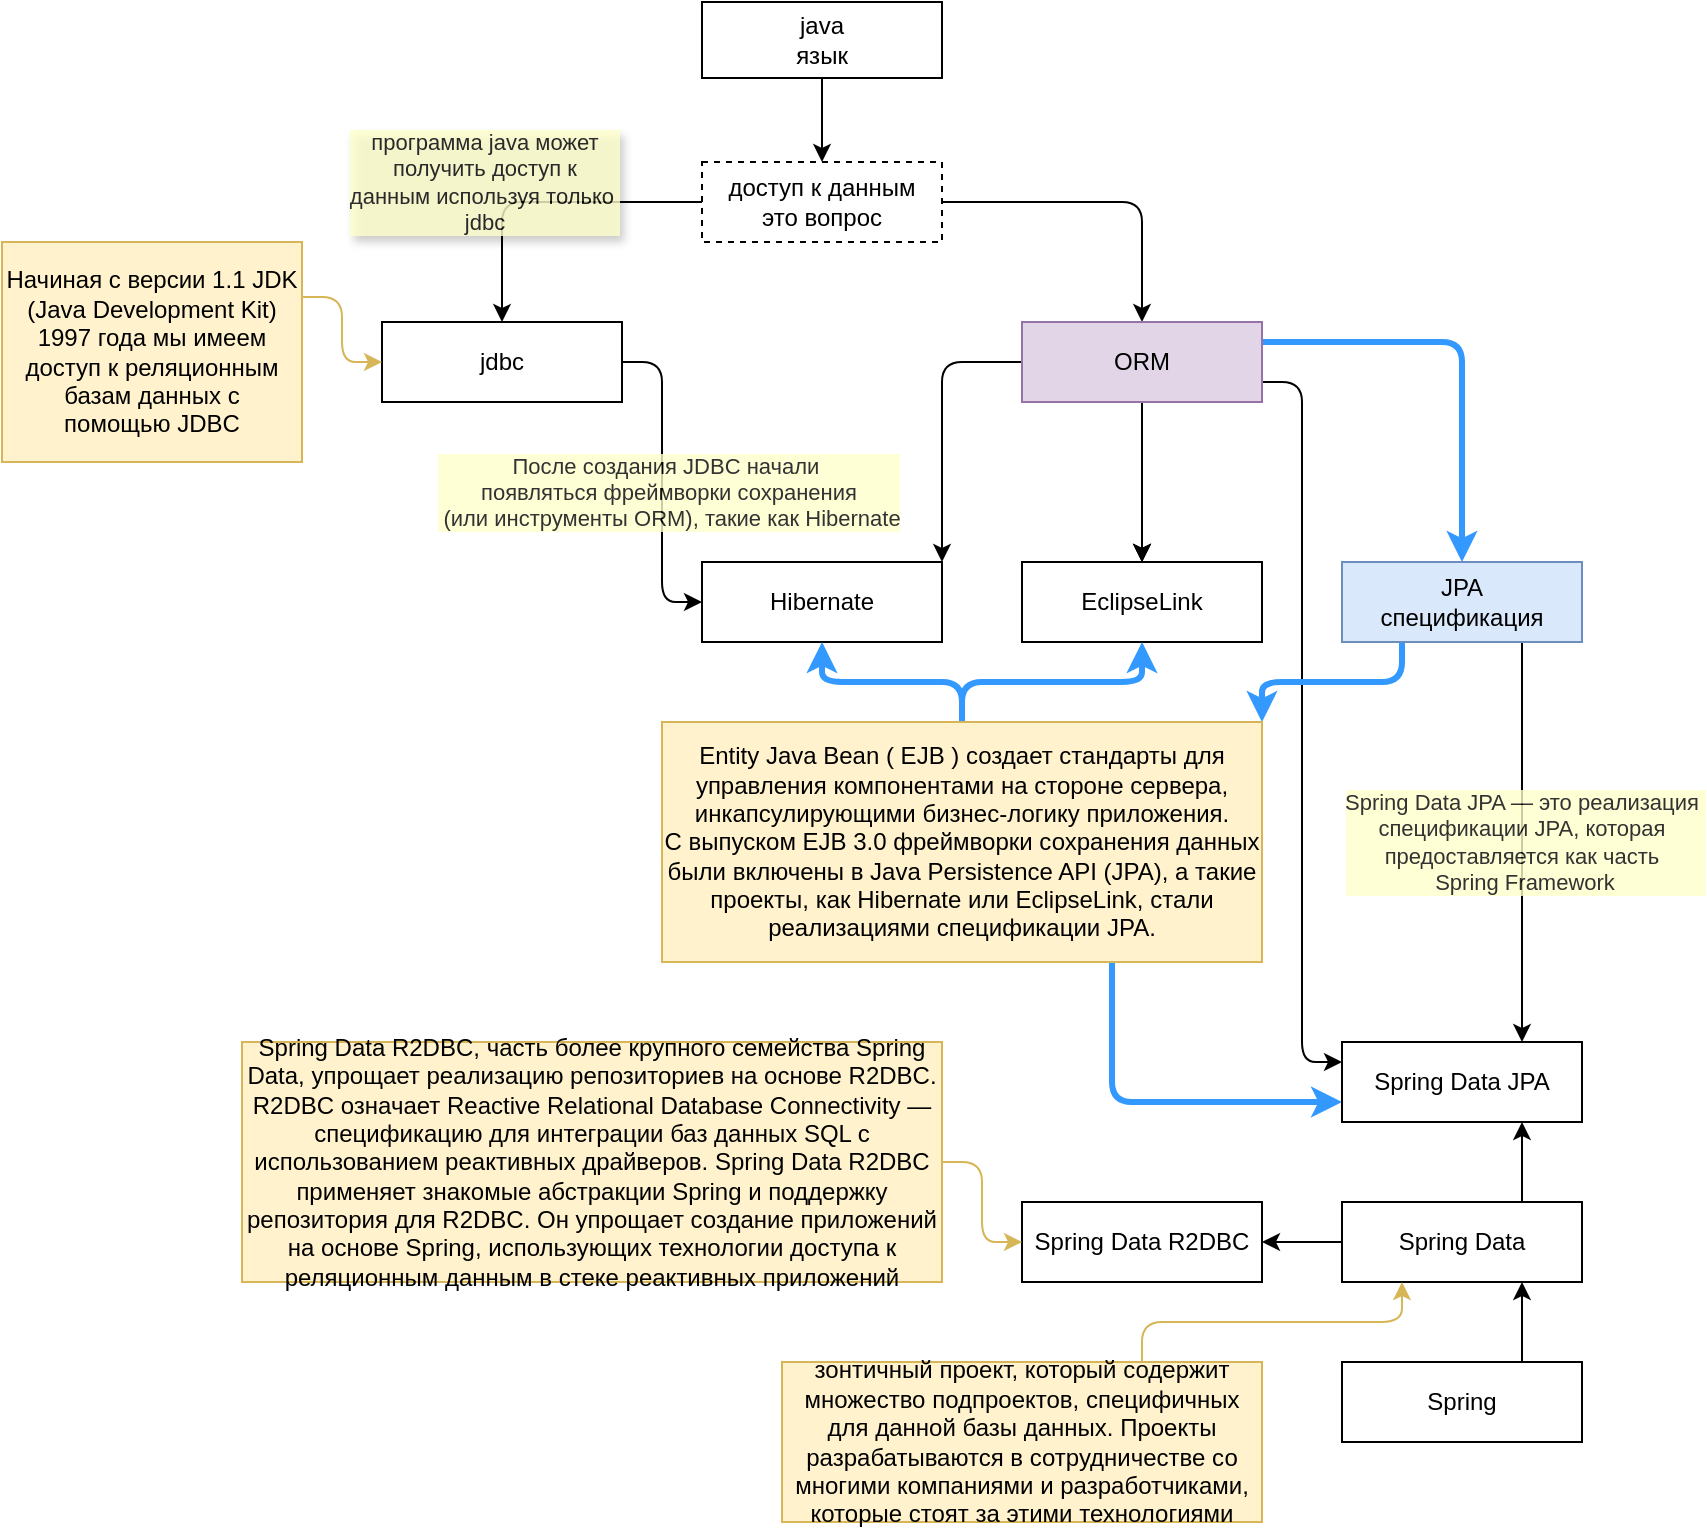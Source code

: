 <mxfile>
    <diagram id="G2yRbLmWqcp8tXKO7TOL" name="Page-1">
        <mxGraphModel dx="1240" dy="1211" grid="1" gridSize="10" guides="1" tooltips="1" connect="1" arrows="1" fold="1" page="1" pageScale="1" pageWidth="1169" pageHeight="1654" math="0" shadow="0">
            <root>
                <mxCell id="0"/>
                <mxCell id="1" parent="0"/>
                <mxCell id="4" value="" style="edgeStyle=none;html=1;" edge="1" parent="1" source="2" target="3">
                    <mxGeometry relative="1" as="geometry"/>
                </mxCell>
                <mxCell id="2" value="java&lt;div&gt;язык&lt;/div&gt;" style="rounded=0;whiteSpace=wrap;html=1;" vertex="1" parent="1">
                    <mxGeometry x="560" y="40" width="120" height="38" as="geometry"/>
                </mxCell>
                <mxCell id="6" value="" style="edgeStyle=orthogonalEdgeStyle;html=1;entryX=0.5;entryY=0;entryDx=0;entryDy=0;" edge="1" parent="1" source="3" target="5">
                    <mxGeometry relative="1" as="geometry"/>
                </mxCell>
                <mxCell id="17" value="программа java может&lt;div&gt;получить доступ к&lt;/div&gt;&lt;div&gt;данным используя только&amp;nbsp;&lt;/div&gt;&lt;div&gt;jdbc&lt;/div&gt;" style="edgeLabel;html=1;align=center;verticalAlign=middle;resizable=0;points=[];fontFamily=Helvetica;fontSize=11;fontColor=default;labelBackgroundColor=#FFFFCC;textShadow=1;textOpacity=80;" vertex="1" connectable="0" parent="6">
                    <mxGeometry x="-0.054" relative="1" as="geometry">
                        <mxPoint x="-34" y="-10" as="offset"/>
                    </mxGeometry>
                </mxCell>
                <mxCell id="8" value="" style="edgeStyle=orthogonalEdgeStyle;html=1;" edge="1" parent="1" source="3" target="7">
                    <mxGeometry relative="1" as="geometry"/>
                </mxCell>
                <mxCell id="3" value="доступ к данным&lt;div&gt;это вопрос&lt;/div&gt;" style="whiteSpace=wrap;html=1;rounded=0;dashed=1;" vertex="1" parent="1">
                    <mxGeometry x="560" y="120" width="120" height="40" as="geometry"/>
                </mxCell>
                <mxCell id="38" style="edgeStyle=orthogonalEdgeStyle;shape=connector;rounded=1;html=1;exitX=1;exitY=0.5;exitDx=0;exitDy=0;entryX=0;entryY=0.5;entryDx=0;entryDy=0;strokeColor=default;align=center;verticalAlign=middle;fontFamily=Helvetica;fontSize=11;fontColor=default;labelBackgroundColor=default;endArrow=classic;" edge="1" parent="1" source="5" target="40">
                    <mxGeometry relative="1" as="geometry"/>
                </mxCell>
                <mxCell id="39" value="После создания JDBC начали&amp;nbsp;&lt;div&gt;появляться фреймворки сохранения&lt;/div&gt;&lt;div&gt;&amp;nbsp;(или инструменты ORM), такие как&amp;nbsp;Hibernate&lt;/div&gt;" style="edgeLabel;html=1;align=center;verticalAlign=middle;resizable=0;points=[];rounded=0;fillColor=none;gradientColor=none;fontFamily=Helvetica;fontSize=11;fontColor=default;textOpacity=80;labelBackgroundColor=#FFFFCC;" vertex="1" connectable="0" parent="38">
                    <mxGeometry x="0.064" y="3" relative="1" as="geometry">
                        <mxPoint as="offset"/>
                    </mxGeometry>
                </mxCell>
                <mxCell id="5" value="jdbc" style="whiteSpace=wrap;html=1;rounded=0;" vertex="1" parent="1">
                    <mxGeometry x="400" y="200" width="120" height="40" as="geometry"/>
                </mxCell>
                <mxCell id="41" value="" style="edgeStyle=orthogonalEdgeStyle;shape=connector;rounded=1;html=1;strokeColor=default;align=center;verticalAlign=middle;fontFamily=Helvetica;fontSize=11;fontColor=default;labelBackgroundColor=default;endArrow=classic;entryX=1;entryY=0;entryDx=0;entryDy=0;" edge="1" parent="1" source="7" target="40">
                    <mxGeometry relative="1" as="geometry"/>
                </mxCell>
                <mxCell id="46" value="" style="edgeStyle=orthogonalEdgeStyle;shape=connector;rounded=1;html=1;strokeColor=#3399FF;align=center;verticalAlign=middle;fontFamily=Helvetica;fontSize=11;fontColor=default;labelBackgroundColor=default;endArrow=classic;exitX=1;exitY=0.25;exitDx=0;exitDy=0;fillColor=#dae8fc;strokeWidth=3;" edge="1" parent="1" source="7" target="45">
                    <mxGeometry relative="1" as="geometry"/>
                </mxCell>
                <mxCell id="48" value="" style="edgeStyle=orthogonalEdgeStyle;shape=connector;rounded=1;html=1;strokeColor=default;align=center;verticalAlign=middle;fontFamily=Helvetica;fontSize=11;fontColor=default;labelBackgroundColor=default;endArrow=classic;" edge="1" parent="1" source="7" target="47">
                    <mxGeometry relative="1" as="geometry"/>
                </mxCell>
                <mxCell id="54" value="" style="edgeStyle=orthogonalEdgeStyle;shape=connector;rounded=1;html=1;strokeColor=default;align=center;verticalAlign=middle;fontFamily=Helvetica;fontSize=11;fontColor=default;labelBackgroundColor=default;endArrow=classic;" edge="1" parent="1" source="7" target="47">
                    <mxGeometry relative="1" as="geometry"/>
                </mxCell>
                <mxCell id="56" value="" style="edgeStyle=orthogonalEdgeStyle;shape=connector;rounded=1;html=1;strokeColor=default;align=center;verticalAlign=middle;fontFamily=Helvetica;fontSize=11;fontColor=default;labelBackgroundColor=default;endArrow=classic;" edge="1" parent="1" source="7" target="47">
                    <mxGeometry relative="1" as="geometry"/>
                </mxCell>
                <mxCell id="58" style="edgeStyle=orthogonalEdgeStyle;shape=connector;rounded=1;html=1;exitX=1;exitY=0.75;exitDx=0;exitDy=0;strokeColor=default;align=center;verticalAlign=middle;fontFamily=Helvetica;fontSize=11;fontColor=default;labelBackgroundColor=default;endArrow=classic;entryX=0;entryY=0.25;entryDx=0;entryDy=0;" edge="1" parent="1" source="7" target="57">
                    <mxGeometry relative="1" as="geometry">
                        <Array as="points">
                            <mxPoint x="860" y="230"/>
                            <mxPoint x="860" y="570"/>
                        </Array>
                    </mxGeometry>
                </mxCell>
                <mxCell id="7" value="ORM" style="whiteSpace=wrap;html=1;rounded=0;fillColor=#e1d5e7;strokeColor=#9673a6;" vertex="1" parent="1">
                    <mxGeometry x="720" y="200" width="120" height="40" as="geometry"/>
                </mxCell>
                <mxCell id="37" style="edgeStyle=orthogonalEdgeStyle;shape=connector;rounded=1;html=1;exitX=1;exitY=0.25;exitDx=0;exitDy=0;entryX=0;entryY=0.5;entryDx=0;entryDy=0;strokeColor=#d6b656;align=center;verticalAlign=middle;fontFamily=Helvetica;fontSize=11;fontColor=default;labelBackgroundColor=default;endArrow=classic;fillColor=#fff2cc;" edge="1" parent="1" source="26" target="5">
                    <mxGeometry relative="1" as="geometry"/>
                </mxCell>
                <mxCell id="26" value="Начиная с версии 1.1 JDK (Java Development Kit) 1997 года мы имеем доступ к реляционным базам данных с помощью JDBC" style="text;html=1;align=center;verticalAlign=middle;whiteSpace=wrap;rounded=0;fillColor=#fff2cc;strokeColor=#d6b656;" vertex="1" parent="1">
                    <mxGeometry x="210" y="160" width="150" height="110" as="geometry"/>
                </mxCell>
                <mxCell id="40" value="Hibernate" style="whiteSpace=wrap;html=1;rounded=0;strokeColor=default;align=center;verticalAlign=middle;fillColor=default;" vertex="1" parent="1">
                    <mxGeometry x="560" y="320" width="120" height="40" as="geometry"/>
                </mxCell>
                <mxCell id="51" style="edgeStyle=orthogonalEdgeStyle;shape=connector;rounded=1;html=1;exitX=0.25;exitY=1;exitDx=0;exitDy=0;entryX=1;entryY=0;entryDx=0;entryDy=0;strokeColor=#3399FF;align=center;verticalAlign=middle;fontFamily=Helvetica;fontSize=11;fontColor=default;labelBackgroundColor=default;endArrow=classic;fillColor=#dae8fc;strokeWidth=3;" edge="1" parent="1" source="45" target="50">
                    <mxGeometry relative="1" as="geometry"/>
                </mxCell>
                <mxCell id="63" style="edgeStyle=orthogonalEdgeStyle;shape=connector;rounded=1;html=1;exitX=0.75;exitY=1;exitDx=0;exitDy=0;strokeColor=default;align=center;verticalAlign=middle;fontFamily=Helvetica;fontSize=11;fontColor=default;labelBackgroundColor=default;endArrow=classic;entryX=0.75;entryY=0;entryDx=0;entryDy=0;" edge="1" parent="1" source="45" target="57">
                    <mxGeometry relative="1" as="geometry"/>
                </mxCell>
                <mxCell id="64" value="Spring Data JPA — это реализация&amp;nbsp;&lt;div&gt;спецификации JPA, которая&amp;nbsp;&lt;/div&gt;&lt;div&gt;предоставляется как часть&amp;nbsp;&lt;/div&gt;&lt;div&gt;Spring Framework&lt;/div&gt;" style="edgeLabel;html=1;align=center;verticalAlign=middle;resizable=0;points=[];rounded=0;fillColor=none;gradientColor=none;fontFamily=Helvetica;fontSize=11;fontColor=default;textOpacity=80;labelBackgroundColor=#FFFFCC;" vertex="1" connectable="0" parent="63">
                    <mxGeometry x="-0.004" y="1" relative="1" as="geometry">
                        <mxPoint as="offset"/>
                    </mxGeometry>
                </mxCell>
                <mxCell id="45" value="JPA&lt;div&gt;спецификация&lt;/div&gt;" style="whiteSpace=wrap;html=1;rounded=0;fillColor=#dae8fc;strokeColor=#6c8ebf;" vertex="1" parent="1">
                    <mxGeometry x="880" y="320" width="120" height="40" as="geometry"/>
                </mxCell>
                <mxCell id="47" value="&lt;span style=&quot;color: rgb(0, 0, 0);&quot;&gt;EclipseLink&lt;/span&gt;" style="whiteSpace=wrap;html=1;rounded=0;" vertex="1" parent="1">
                    <mxGeometry x="720" y="320" width="120" height="40" as="geometry"/>
                </mxCell>
                <mxCell id="52" style="edgeStyle=orthogonalEdgeStyle;shape=connector;rounded=1;html=1;exitX=0.5;exitY=0;exitDx=0;exitDy=0;entryX=0.5;entryY=1;entryDx=0;entryDy=0;strokeColor=#3399FF;align=center;verticalAlign=middle;fontFamily=Helvetica;fontSize=11;fontColor=default;labelBackgroundColor=default;endArrow=classic;strokeWidth=3;fillColor=#dae8fc;" edge="1" parent="1" source="50" target="40">
                    <mxGeometry relative="1" as="geometry"/>
                </mxCell>
                <mxCell id="53" style="edgeStyle=orthogonalEdgeStyle;shape=connector;rounded=1;html=1;exitX=0.5;exitY=0;exitDx=0;exitDy=0;entryX=0.5;entryY=1;entryDx=0;entryDy=0;strokeColor=#3399FF;align=center;verticalAlign=middle;fontFamily=Helvetica;fontSize=11;fontColor=default;labelBackgroundColor=default;endArrow=classic;strokeWidth=3;fillColor=#dae8fc;" edge="1" parent="1" source="50" target="47">
                    <mxGeometry relative="1" as="geometry"/>
                </mxCell>
                <mxCell id="62" style="edgeStyle=orthogonalEdgeStyle;shape=connector;rounded=1;html=1;exitX=0.75;exitY=1;exitDx=0;exitDy=0;entryX=0;entryY=0.75;entryDx=0;entryDy=0;strokeColor=#3399FF;align=center;verticalAlign=middle;fontFamily=Helvetica;fontSize=11;fontColor=default;labelBackgroundColor=default;endArrow=classic;strokeWidth=3;fillColor=#dae8fc;" edge="1" parent="1" source="50" target="57">
                    <mxGeometry relative="1" as="geometry"/>
                </mxCell>
                <mxCell id="50" value="Entity Java Bean (&amp;nbsp;EJB&amp;nbsp;) создает стандарты для управления компонентами на стороне сервера, инкапсулирующими бизнес-логику приложения.&lt;br&gt;С выпуском EJB 3.0 фреймворки сохранения данных были включены в Java Persistence API (JPA), а такие проекты, как Hibernate или&amp;nbsp;EclipseLink,&amp;nbsp;стали реализациями спецификации JPA." style="text;html=1;align=center;verticalAlign=middle;whiteSpace=wrap;rounded=0;fillColor=#fff2cc;strokeColor=#d6b656;" vertex="1" parent="1">
                    <mxGeometry x="540" y="400" width="300" height="120" as="geometry"/>
                </mxCell>
                <mxCell id="57" value="Spring Data JPA" style="whiteSpace=wrap;html=1;rounded=0;" vertex="1" parent="1">
                    <mxGeometry x="880" y="560" width="120" height="40" as="geometry"/>
                </mxCell>
                <mxCell id="66" style="edgeStyle=orthogonalEdgeStyle;shape=connector;rounded=1;html=1;exitX=0.75;exitY=0;exitDx=0;exitDy=0;entryX=0.75;entryY=1;entryDx=0;entryDy=0;strokeColor=default;align=center;verticalAlign=middle;fontFamily=Helvetica;fontSize=11;fontColor=default;labelBackgroundColor=default;endArrow=classic;" edge="1" parent="1" source="65" target="57">
                    <mxGeometry relative="1" as="geometry"/>
                </mxCell>
                <mxCell id="70" style="edgeStyle=orthogonalEdgeStyle;shape=connector;rounded=1;html=1;exitX=0;exitY=0.5;exitDx=0;exitDy=0;entryX=1;entryY=0.5;entryDx=0;entryDy=0;strokeColor=default;align=center;verticalAlign=middle;fontFamily=Helvetica;fontSize=11;fontColor=default;labelBackgroundColor=default;endArrow=classic;" edge="1" parent="1" source="65" target="69">
                    <mxGeometry relative="1" as="geometry"/>
                </mxCell>
                <mxCell id="65" value="Spring Data" style="whiteSpace=wrap;html=1;rounded=0;" vertex="1" parent="1">
                    <mxGeometry x="880" y="640" width="120" height="40" as="geometry"/>
                </mxCell>
                <mxCell id="68" style="edgeStyle=orthogonalEdgeStyle;shape=connector;rounded=1;html=1;exitX=0.75;exitY=0;exitDx=0;exitDy=0;entryX=0.75;entryY=1;entryDx=0;entryDy=0;strokeColor=default;align=center;verticalAlign=middle;fontFamily=Helvetica;fontSize=11;fontColor=default;labelBackgroundColor=default;endArrow=classic;" edge="1" parent="1" source="67" target="65">
                    <mxGeometry relative="1" as="geometry"/>
                </mxCell>
                <mxCell id="67" value="Spring" style="whiteSpace=wrap;html=1;rounded=0;" vertex="1" parent="1">
                    <mxGeometry x="880" y="720" width="120" height="40" as="geometry"/>
                </mxCell>
                <mxCell id="69" value="Spring Data R2DBC" style="whiteSpace=wrap;html=1;rounded=0;" vertex="1" parent="1">
                    <mxGeometry x="720" y="640" width="120" height="40" as="geometry"/>
                </mxCell>
                <mxCell id="73" style="edgeStyle=orthogonalEdgeStyle;shape=connector;rounded=1;html=1;exitX=0.75;exitY=0;exitDx=0;exitDy=0;entryX=0.25;entryY=1;entryDx=0;entryDy=0;strokeColor=#d6b656;align=center;verticalAlign=middle;fontFamily=Helvetica;fontSize=11;fontColor=default;labelBackgroundColor=default;endArrow=classic;fillColor=#fff2cc;" edge="1" parent="1" source="71" target="65">
                    <mxGeometry relative="1" as="geometry"/>
                </mxCell>
                <mxCell id="71" value="зонтичный проект, который содержит множество подпроектов, специфичных для данной базы данных. Проекты разрабатываются в сотрудничестве со многими компаниями и разработчиками, которые стоят за этими технологиями" style="text;html=1;align=center;verticalAlign=middle;whiteSpace=wrap;rounded=0;fillColor=#fff2cc;strokeColor=#d6b656;" vertex="1" parent="1">
                    <mxGeometry x="600" y="720" width="240" height="80" as="geometry"/>
                </mxCell>
                <mxCell id="75" style="edgeStyle=orthogonalEdgeStyle;shape=connector;rounded=1;html=1;exitX=1;exitY=0.5;exitDx=0;exitDy=0;entryX=0;entryY=0.5;entryDx=0;entryDy=0;strokeColor=#d6b656;align=center;verticalAlign=middle;fontFamily=Helvetica;fontSize=11;fontColor=default;labelBackgroundColor=default;endArrow=classic;fillColor=#fff2cc;" edge="1" parent="1" source="74" target="69">
                    <mxGeometry relative="1" as="geometry"/>
                </mxCell>
                <mxCell id="74" value="Spring Data R2DBC, часть более крупного семейства Spring Data, упрощает реализацию репозиториев на основе R2DBC. R2DBC означает Reactive Relational Database Connectivity — спецификацию для интеграции баз данных SQL с использованием реактивных драйверов. Spring Data R2DBC применяет знакомые абстракции Spring и поддержку репозитория для R2DBC. Он упрощает создание приложений на основе Spring, использующих технологии доступа к реляционным данным в стеке реактивных приложений" style="text;html=1;align=center;verticalAlign=middle;whiteSpace=wrap;rounded=0;fillColor=#fff2cc;strokeColor=#d6b656;" vertex="1" parent="1">
                    <mxGeometry x="330" y="560" width="350" height="120" as="geometry"/>
                </mxCell>
            </root>
        </mxGraphModel>
    </diagram>
</mxfile>